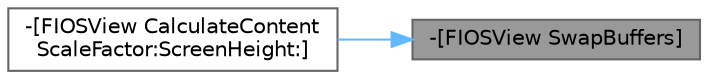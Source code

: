 digraph "-[FIOSView SwapBuffers]"
{
 // INTERACTIVE_SVG=YES
 // LATEX_PDF_SIZE
  bgcolor="transparent";
  edge [fontname=Helvetica,fontsize=10,labelfontname=Helvetica,labelfontsize=10];
  node [fontname=Helvetica,fontsize=10,shape=box,height=0.2,width=0.4];
  rankdir="RL";
  Node1 [id="Node000001",label="-[FIOSView SwapBuffers]",height=0.2,width=0.4,color="gray40", fillcolor="grey60", style="filled", fontcolor="black",tooltip=" "];
  Node1 -> Node2 [id="edge1_Node000001_Node000002",dir="back",color="steelblue1",style="solid",tooltip=" "];
  Node2 [id="Node000002",label="-[FIOSView CalculateContent\lScaleFactor:ScreenHeight:]",height=0.2,width=0.4,color="grey40", fillcolor="white", style="filled",URL="$df/d36/interfaceFIOSView.html#a378fa6a7867bc3f4f01ed227a7441c88",tooltip=" "];
}
